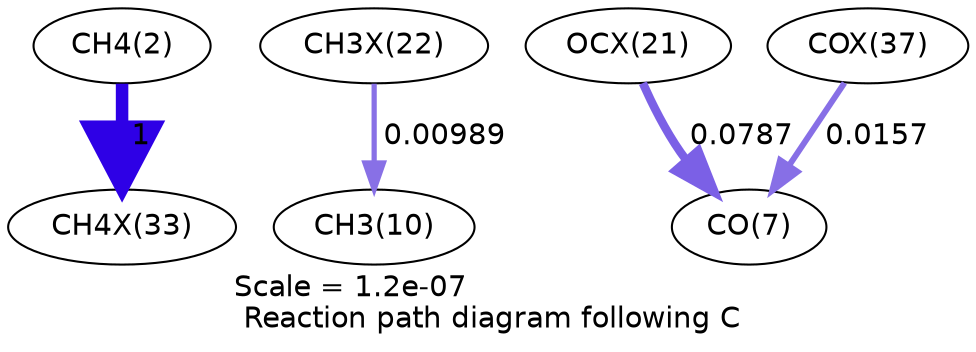 digraph reaction_paths {
center=1;
s4 -> s51[fontname="Helvetica", penwidth=6, arrowsize=3, color="0.7, 1.5, 0.9"
, label=" 1"];
s46 -> s12[fontname="Helvetica", penwidth=2.51, arrowsize=1.26, color="0.7, 0.51, 0.9"
, label=" 0.00989"];
s45 -> s9[fontname="Helvetica", penwidth=4.08, arrowsize=2.04, color="0.7, 0.579, 0.9"
, label=" 0.0787"];
s55 -> s9[fontname="Helvetica", penwidth=2.86, arrowsize=1.43, color="0.7, 0.516, 0.9"
, label=" 0.0157"];
s4 [ fontname="Helvetica", label="CH4(2)"];
s9 [ fontname="Helvetica", label="CO(7)"];
s12 [ fontname="Helvetica", label="CH3(10)"];
s45 [ fontname="Helvetica", label="OCX(21)"];
s46 [ fontname="Helvetica", label="CH3X(22)"];
s51 [ fontname="Helvetica", label="CH4X(33)"];
s55 [ fontname="Helvetica", label="COX(37)"];
 label = "Scale = 1.2e-07\l Reaction path diagram following C";
 fontname = "Helvetica";
}
